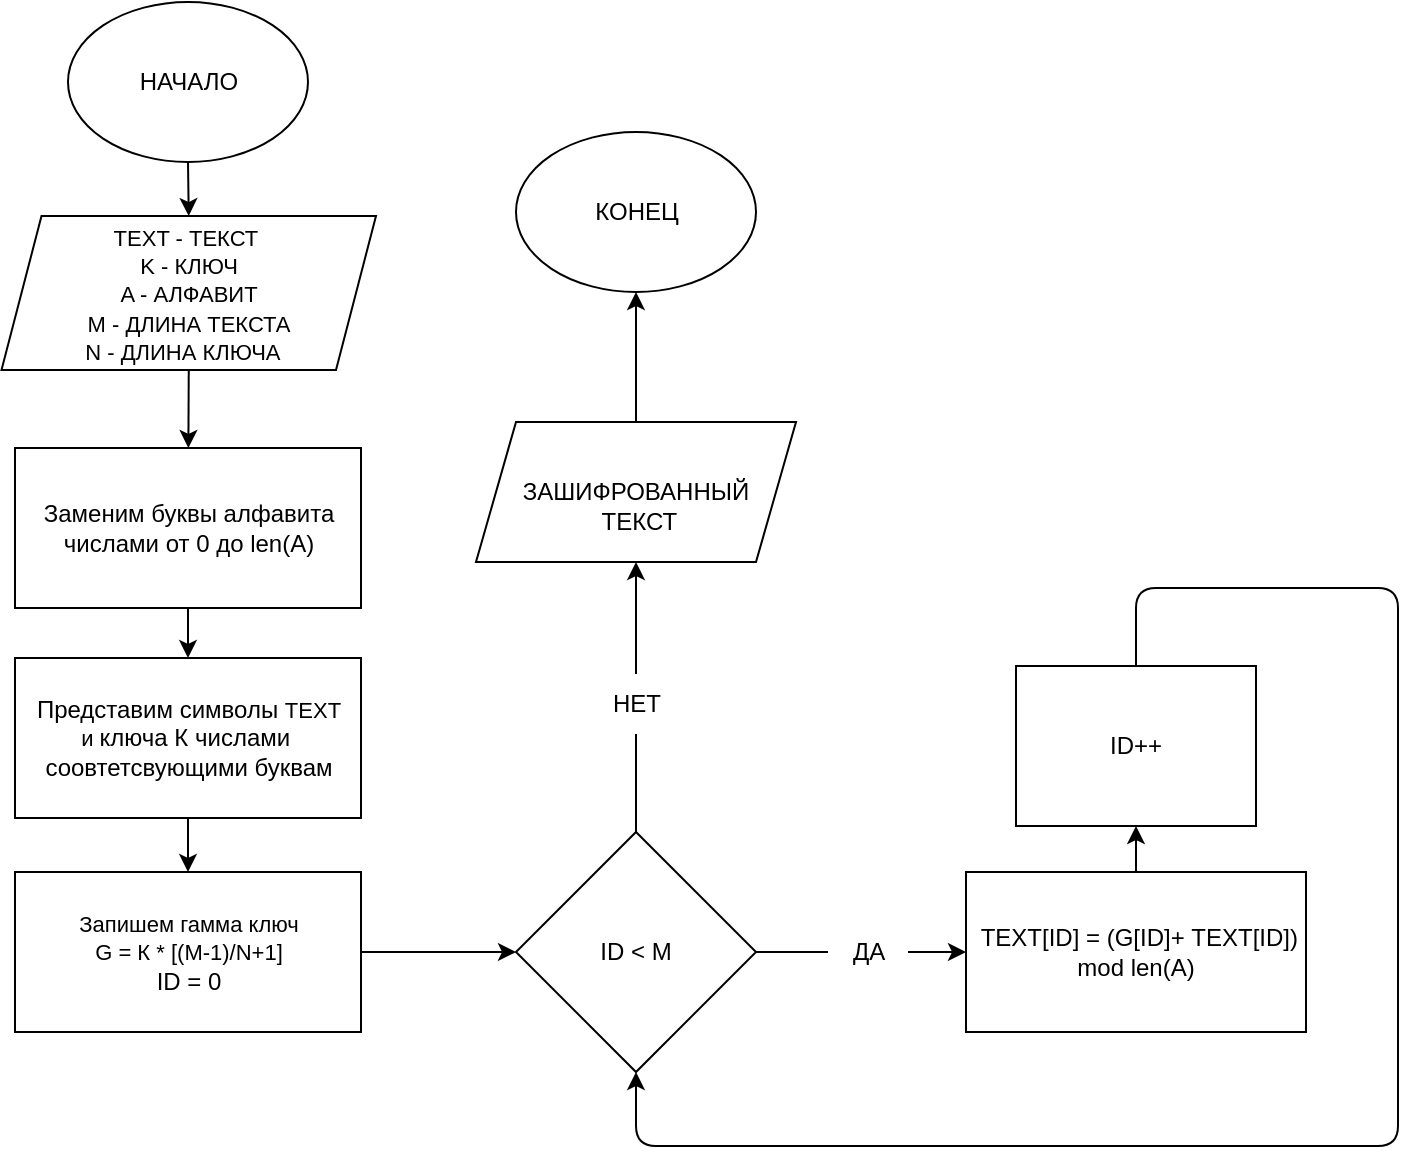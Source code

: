 <mxfile>
    <diagram id="foDDrtrvfUaHYNbJinBs" name="Страница 1">
        <mxGraphModel dx="1002" dy="563" grid="0" gridSize="10" guides="1" tooltips="1" connect="1" arrows="1" fold="1" page="1" pageScale="1" pageWidth="850" pageHeight="1100" background="#FFFFFF" math="0" shadow="0">
            <root>
                <mxCell id="0"/>
                <mxCell id="1" parent="0"/>
                <mxCell id="3" value="" style="ellipse;whiteSpace=wrap;html=1;fillColor=none;strokeColor=#000000;fontColor=#000000;" parent="1" vertex="1">
                    <mxGeometry x="367" y="93" width="120" height="80" as="geometry"/>
                </mxCell>
                <mxCell id="50" style="edgeStyle=none;html=1;exitX=0.5;exitY=0;exitDx=0;exitDy=0;entryX=0.5;entryY=1;entryDx=0;entryDy=0;strokeColor=#000000;fontColor=#000000;" parent="1" source="5" target="29" edge="1">
                    <mxGeometry relative="1" as="geometry"/>
                </mxCell>
                <mxCell id="5" value="&amp;nbsp;TEXT[ID] = (G[ID]+&amp;nbsp;TEXT[ID]) mod len(A)" style="rounded=0;whiteSpace=wrap;html=1;fillColor=none;strokeColor=#000000;fontColor=#000000;" parent="1" vertex="1">
                    <mxGeometry x="592" y="463" width="170" height="80" as="geometry"/>
                </mxCell>
                <mxCell id="21" value="КОНЕЦ" style="text;html=1;align=center;verticalAlign=middle;resizable=0;points=[];autosize=1;strokeColor=none;fillColor=none;fontColor=#000000;" parent="1" vertex="1">
                    <mxGeometry x="392" y="118" width="70" height="30" as="geometry"/>
                </mxCell>
                <mxCell id="33" style="edgeStyle=none;html=1;exitX=0.5;exitY=0;exitDx=0;exitDy=0;entryX=0.5;entryY=1;entryDx=0;entryDy=0;fontSize=9;strokeColor=#000000;fontColor=#000000;" parent="1" source="23" target="3" edge="1">
                    <mxGeometry relative="1" as="geometry"/>
                </mxCell>
                <mxCell id="23" value="&lt;br&gt;&lt;span style=&quot;font-family: Helvetica; font-size: 12px; font-style: normal; font-variant-ligatures: normal; font-variant-caps: normal; font-weight: 400; letter-spacing: normal; orphans: 2; text-align: center; text-indent: 0px; text-transform: none; widows: 2; word-spacing: 0px; -webkit-text-stroke-width: 0px; text-decoration-thickness: initial; text-decoration-style: initial; text-decoration-color: initial; float: none; display: inline !important;&quot;&gt;ЗАШИФРОВАННЫЙ&lt;br&gt;&amp;nbsp;ТЕКСТ&lt;/span&gt;" style="shape=parallelogram;perimeter=parallelogramPerimeter;whiteSpace=wrap;html=1;fixedSize=1;fillColor=none;strokeColor=#000000;fontColor=#000000;" parent="1" vertex="1">
                    <mxGeometry x="347" y="238" width="160" height="70" as="geometry"/>
                </mxCell>
                <mxCell id="56" style="edgeStyle=orthogonalEdgeStyle;html=1;exitX=0.5;exitY=0;exitDx=0;exitDy=0;entryX=0.5;entryY=1;entryDx=0;entryDy=0;strokeColor=#000000;fontSize=12;" edge="1" parent="1" source="29" target="37">
                    <mxGeometry relative="1" as="geometry">
                        <Array as="points">
                            <mxPoint x="677" y="321"/>
                            <mxPoint x="808" y="321"/>
                            <mxPoint x="808" y="600"/>
                            <mxPoint x="427" y="600"/>
                        </Array>
                    </mxGeometry>
                </mxCell>
                <mxCell id="29" value="ID++" style="rounded=0;whiteSpace=wrap;html=1;fillColor=none;strokeColor=#000000;fontColor=#000000;" parent="1" vertex="1">
                    <mxGeometry x="617" y="360" width="120" height="80" as="geometry"/>
                </mxCell>
                <mxCell id="43" style="edgeStyle=none;html=1;exitX=0.5;exitY=0;exitDx=0;exitDy=0;entryX=0.5;entryY=1;entryDx=0;entryDy=0;strokeColor=#000000;fontColor=#000000;startArrow=none;" parent="1" source="44" target="23" edge="1">
                    <mxGeometry relative="1" as="geometry"/>
                </mxCell>
                <mxCell id="47" style="edgeStyle=none;html=1;exitX=1;exitY=0.5;exitDx=0;exitDy=0;entryX=0;entryY=0.5;entryDx=0;entryDy=0;strokeColor=#000000;fontColor=#000000;startArrow=none;" parent="1" source="48" target="5" edge="1">
                    <mxGeometry relative="1" as="geometry"/>
                </mxCell>
                <mxCell id="37" value="&lt;font color=&quot;#000000&quot;&gt;ID &amp;lt; M&lt;/font&gt;" style="rhombus;whiteSpace=wrap;html=1;fillColor=none;strokeColor=#000000;" parent="1" vertex="1">
                    <mxGeometry x="367" y="443" width="120" height="120" as="geometry"/>
                </mxCell>
                <mxCell id="45" value="" style="edgeStyle=none;html=1;exitX=0.5;exitY=0;exitDx=0;exitDy=0;entryX=0.5;entryY=1;entryDx=0;entryDy=0;strokeColor=#000000;fontColor=#000000;endArrow=none;" parent="1" source="37" target="44" edge="1">
                    <mxGeometry relative="1" as="geometry">
                        <mxPoint x="460" y="340" as="sourcePoint"/>
                        <mxPoint x="460" y="290" as="targetPoint"/>
                    </mxGeometry>
                </mxCell>
                <mxCell id="44" value="НЕТ" style="text;html=1;align=center;verticalAlign=middle;resizable=0;points=[];autosize=1;strokeColor=none;fillColor=none;fontColor=#000000;" parent="1" vertex="1">
                    <mxGeometry x="402" y="364" width="50" height="30" as="geometry"/>
                </mxCell>
                <mxCell id="49" value="" style="edgeStyle=none;html=1;exitX=1;exitY=0.5;exitDx=0;exitDy=0;entryX=0;entryY=0.5;entryDx=0;entryDy=0;strokeColor=#000000;fontColor=#000000;endArrow=none;" parent="1" source="37" target="48" edge="1">
                    <mxGeometry relative="1" as="geometry">
                        <mxPoint x="520" y="400" as="sourcePoint"/>
                        <mxPoint x="570" y="400" as="targetPoint"/>
                    </mxGeometry>
                </mxCell>
                <mxCell id="48" value="ДА" style="text;html=1;align=center;verticalAlign=middle;resizable=0;points=[];autosize=1;strokeColor=none;fillColor=none;fontColor=#000000;" parent="1" vertex="1">
                    <mxGeometry x="523" y="488" width="40" height="30" as="geometry"/>
                </mxCell>
                <mxCell id="75" style="edgeStyle=none;html=1;exitX=0.5;exitY=1;exitDx=0;exitDy=0;entryX=0.5;entryY=0;entryDx=0;entryDy=0;strokeColor=#000000;fontColor=#000000;" edge="1" parent="1" source="76" target="78">
                    <mxGeometry relative="1" as="geometry"/>
                </mxCell>
                <mxCell id="76" value="" style="ellipse;whiteSpace=wrap;html=1;fillColor=none;strokeColor=#000000;fontColor=#000000;" vertex="1" parent="1">
                    <mxGeometry x="143" y="28" width="120" height="80" as="geometry"/>
                </mxCell>
                <mxCell id="77" style="edgeStyle=none;html=1;exitX=0.5;exitY=1;exitDx=0;exitDy=0;fontSize=12;strokeColor=#000000;" edge="1" parent="1" source="78" target="80">
                    <mxGeometry relative="1" as="geometry"/>
                </mxCell>
                <mxCell id="78" value="&lt;font style=&quot;font-size: 11px;&quot;&gt;TEXT - ТЕКСТ&amp;nbsp;&lt;br&gt;K - КЛЮЧ&lt;br style=&quot;&quot;&gt;A - АЛФАВИТ&lt;br&gt;M - ДЛИНА ТЕКСТА&lt;br&gt;N - ДЛИНА КЛЮЧА &amp;nbsp;&lt;br&gt;&lt;/font&gt;" style="shape=parallelogram;perimeter=parallelogramPerimeter;whiteSpace=wrap;html=1;fixedSize=1;fillColor=none;strokeColor=#000000;fontColor=#000000;" vertex="1" parent="1">
                    <mxGeometry x="109.75" y="135" width="187.25" height="77" as="geometry"/>
                </mxCell>
                <mxCell id="79" value="НАЧАЛО" style="text;html=1;align=center;verticalAlign=middle;resizable=0;points=[];autosize=1;strokeColor=none;fillColor=none;fontColor=#000000;" vertex="1" parent="1">
                    <mxGeometry x="168" y="53" width="70" height="30" as="geometry"/>
                </mxCell>
                <mxCell id="84" style="edgeStyle=none;html=1;exitX=0.5;exitY=1;exitDx=0;exitDy=0;entryX=0.5;entryY=0;entryDx=0;entryDy=0;strokeColor=#000000;fontSize=11;" edge="1" parent="1" source="80" target="82">
                    <mxGeometry relative="1" as="geometry"/>
                </mxCell>
                <mxCell id="80" value="Заменим буквы алфавита числами от 0 до len(A)&lt;span style=&quot;font-size: 11px;&quot;&gt;&lt;br&gt;&lt;/span&gt;" style="rounded=0;whiteSpace=wrap;html=1;fillColor=none;strokeColor=#000000;fontColor=#000000;" vertex="1" parent="1">
                    <mxGeometry x="116.5" y="251" width="173" height="80" as="geometry"/>
                </mxCell>
                <mxCell id="85" style="edgeStyle=none;html=1;exitX=0.5;exitY=1;exitDx=0;exitDy=0;entryX=0.5;entryY=0;entryDx=0;entryDy=0;strokeColor=#000000;fontSize=11;" edge="1" parent="1" source="82" target="83">
                    <mxGeometry relative="1" as="geometry"/>
                </mxCell>
                <mxCell id="82" value="Представим символы&amp;nbsp;&lt;span style=&quot;font-size: 11px;&quot;&gt;TEXT и&amp;nbsp;&lt;/span&gt;ключа К числами&amp;nbsp; соовтетсвующими буквам" style="rounded=0;whiteSpace=wrap;html=1;fillColor=none;strokeColor=#000000;fontColor=#000000;" vertex="1" parent="1">
                    <mxGeometry x="116.5" y="356" width="173" height="80" as="geometry"/>
                </mxCell>
                <mxCell id="86" style="edgeStyle=none;html=1;exitX=1;exitY=0.5;exitDx=0;exitDy=0;strokeColor=#000000;fontSize=11;" edge="1" parent="1" source="83" target="37">
                    <mxGeometry relative="1" as="geometry"/>
                </mxCell>
                <mxCell id="83" value="&lt;span style=&quot;font-size: 11px;&quot;&gt;Запишем гамма ключ&lt;br&gt;G = К * [(M-1)/N+1]&lt;br&gt;&lt;/span&gt;ID = 0" style="rounded=0;whiteSpace=wrap;html=1;fillColor=none;strokeColor=#000000;fontColor=#000000;" vertex="1" parent="1">
                    <mxGeometry x="116.5" y="463" width="173" height="80" as="geometry"/>
                </mxCell>
            </root>
        </mxGraphModel>
    </diagram>
</mxfile>